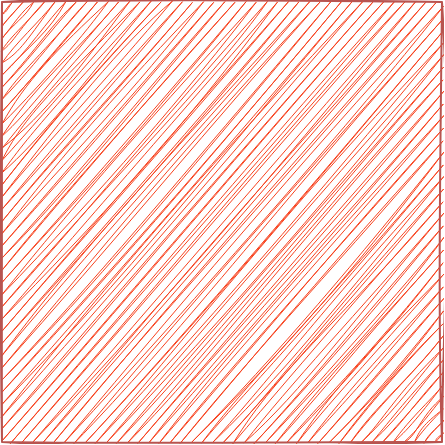 <mxfile version="21.1.2" type="github">
  <diagram name="Page-1" id="LB2H-MMfBmM7adMTfY_y">
    <mxGraphModel dx="794" dy="771" grid="1" gridSize="10" guides="1" tooltips="1" connect="1" arrows="1" fold="1" page="1" pageScale="1" pageWidth="850" pageHeight="1100" math="0" shadow="0">
      <root>
        <mxCell id="0" />
        <mxCell id="1" parent="0" />
        <mxCell id="tPJy2eTjiENu_VE3Vn32-2" value="" style="whiteSpace=wrap;html=1;aspect=fixed;sketch=1;curveFitting=1;jiggle=2;fillColor=#F8421E;strokeColor=#b85450;" parent="1" vertex="1">
          <mxGeometry x="50" y="230" width="220" height="220" as="geometry" />
        </mxCell>
      </root>
    </mxGraphModel>
  </diagram>
</mxfile>
